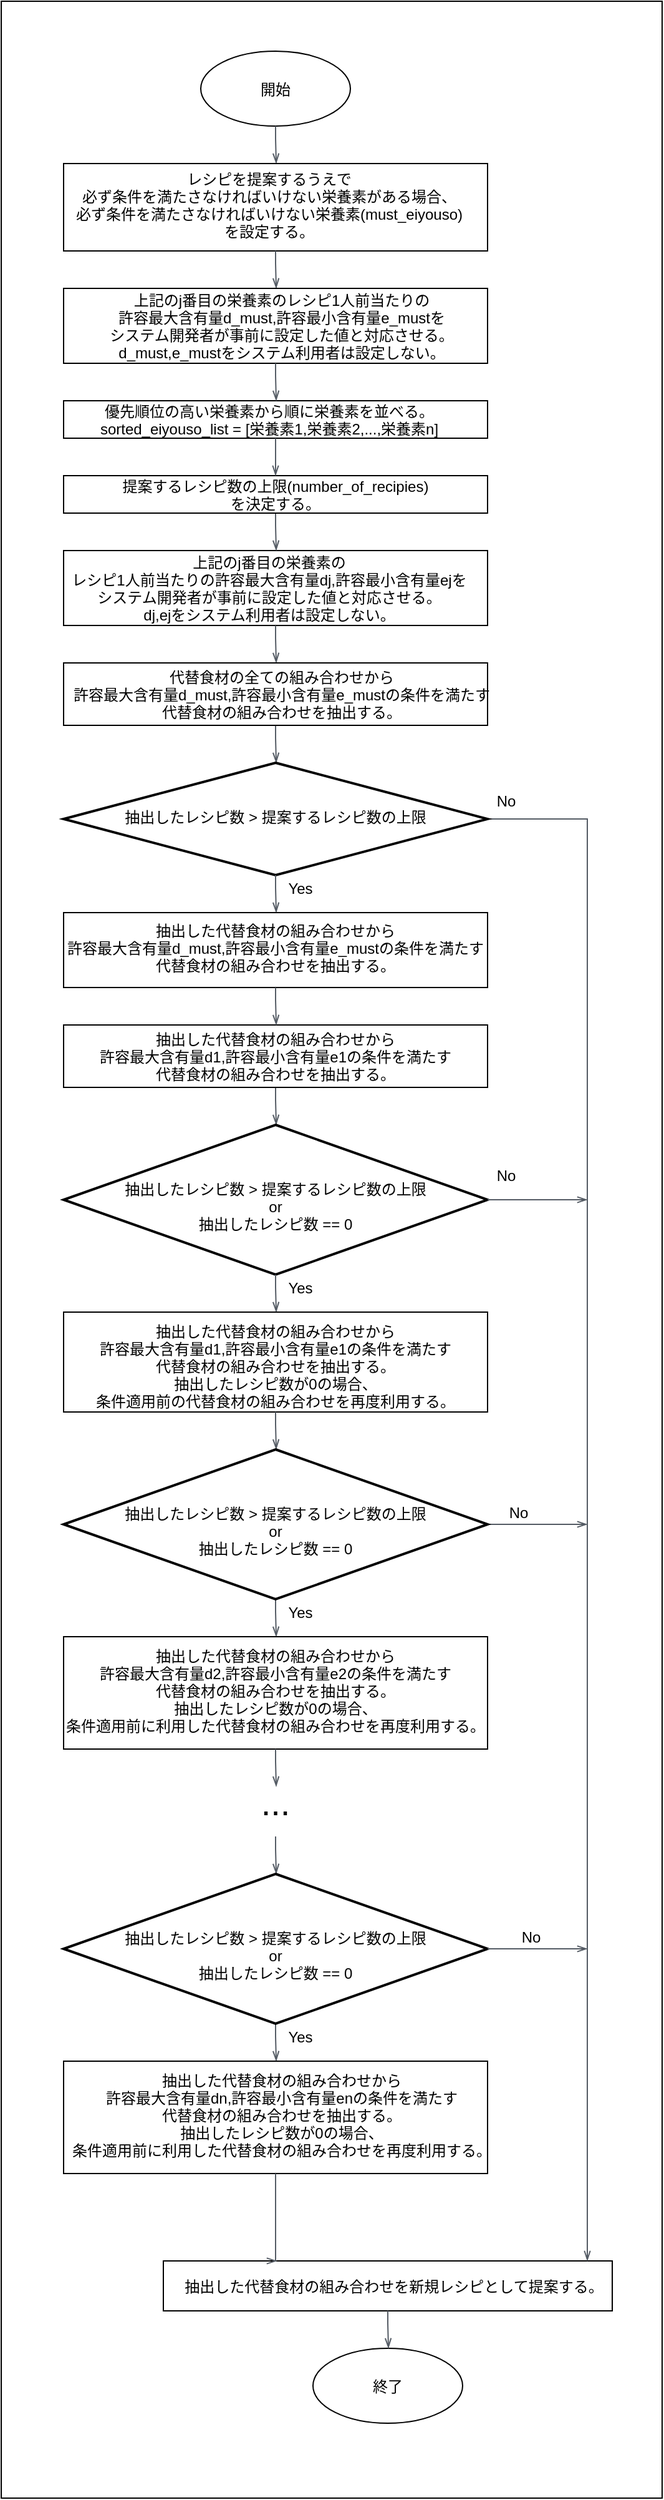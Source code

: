 <mxfile version="14.7.3" type="github">
  <diagram id="zRziVPeCVlG07U9BPZFa" name="Page-1">
    <mxGraphModel dx="868" dy="1650" grid="1" gridSize="10" guides="0" tooltips="1" connect="1" arrows="1" fold="1" page="0" pageScale="1" pageWidth="827" pageHeight="1169" math="0" shadow="0">
      <root>
        <mxCell id="0" />
        <mxCell id="1" parent="0" />
        <mxCell id="kCSx7BQUmaSw3ekZadOx-1" value="" style="rounded=0;whiteSpace=wrap;html=1;" vertex="1" parent="1">
          <mxGeometry x="50" y="-830" width="530" height="2000" as="geometry" />
        </mxCell>
        <mxCell id="hJdnB4xZ4oUYTax6oUDe-4" value="" style="strokeWidth=1;html=1;shape=mxgraph.flowchart.start_1;whiteSpace=wrap;labelBorderColor=#000000;" parent="1" vertex="1">
          <mxGeometry x="210" y="-790" width="120" height="60" as="geometry" />
        </mxCell>
        <mxCell id="hJdnB4xZ4oUYTax6oUDe-14" value="開始" style="text;align=center;verticalAlign=middle;resizable=0;points=[];autosize=1;labelBackgroundColor=#ffffff;labelBorderColor=none;" parent="1" vertex="1">
          <mxGeometry x="250" y="-770" width="40" height="20" as="geometry" />
        </mxCell>
        <mxCell id="hJdnB4xZ4oUYTax6oUDe-34" value="" style="edgeStyle=orthogonalEdgeStyle;html=1;endArrow=openThin;elbow=vertical;startArrow=none;endFill=0;strokeColor=#545B64;rounded=0;" parent="1" edge="1">
          <mxGeometry width="100" relative="1" as="geometry">
            <mxPoint x="270" y="40" as="sourcePoint" />
            <mxPoint x="270.5" y="70" as="targetPoint" />
            <Array as="points">
              <mxPoint x="270" y="50" />
              <mxPoint x="270" y="50" />
            </Array>
          </mxGeometry>
        </mxCell>
        <mxCell id="hJdnB4xZ4oUYTax6oUDe-37" value="上記のj番目の栄養素の&#xa;レシピ1人前当たりの許容最大含有量dj,許容最小含有量ejを&#xa;システム開発者が事前に設定した値と対応させる。&#xa;dj,ejをシステム利用者は設定しない。" style="text;align=center;verticalAlign=middle;resizable=0;points=[];autosize=1;" parent="1" vertex="1">
          <mxGeometry x="100" y="-390" width="330" height="60" as="geometry" />
        </mxCell>
        <mxCell id="hJdnB4xZ4oUYTax6oUDe-39" value="" style="verticalLabelPosition=bottom;verticalAlign=top;html=1;shape=mxgraph.basic.rect;fillColor2=none;strokeWidth=1;size=20;indent=5;rounded=0;labelBackgroundColor=#ffffff;sketch=0;fillColor=none;labelBorderColor=none;" parent="1" vertex="1">
          <mxGeometry x="100" y="-390" width="340" height="60" as="geometry" />
        </mxCell>
        <mxCell id="hJdnB4xZ4oUYTax6oUDe-41" value="抽出した代替食材の組み合わせから&#xa;許容最大含有量d1,許容最小含有量e1の条件を満たす&#xa;代替食材の組み合わせを抽出する。" style="text;align=center;verticalAlign=middle;resizable=0;points=[];autosize=1;" parent="1" vertex="1">
          <mxGeometry x="120" y="-10" width="300" height="50" as="geometry" />
        </mxCell>
        <mxCell id="hJdnB4xZ4oUYTax6oUDe-42" value="" style="verticalLabelPosition=bottom;verticalAlign=top;html=1;shape=mxgraph.basic.rect;fillColor2=none;strokeWidth=1;size=20;indent=5;rounded=0;labelBackgroundColor=#ffffff;sketch=0;fillColor=none;labelBorderColor=none;" parent="1" vertex="1">
          <mxGeometry x="100" y="-10" width="340" height="50" as="geometry" />
        </mxCell>
        <mxCell id="hJdnB4xZ4oUYTax6oUDe-43" value="" style="strokeWidth=2;html=1;shape=mxgraph.flowchart.decision;whiteSpace=wrap;rounded=0;labelBackgroundColor=#ffffff;sketch=0;fillColor=none;" parent="1" vertex="1">
          <mxGeometry x="100" y="70" width="340" height="120" as="geometry" />
        </mxCell>
        <mxCell id="hJdnB4xZ4oUYTax6oUDe-44" value="抽出したレシピ数 &gt; 提案するレシピ数の上限&#xa;or&#xa;抽出したレシピ数 == 0" style="text;align=center;verticalAlign=middle;resizable=0;points=[];autosize=1;" parent="1" vertex="1">
          <mxGeometry x="140" y="110" width="260" height="50" as="geometry" />
        </mxCell>
        <mxCell id="hJdnB4xZ4oUYTax6oUDe-45" value="" style="edgeStyle=orthogonalEdgeStyle;html=1;endArrow=openThin;elbow=vertical;startArrow=none;endFill=0;strokeColor=#545B64;rounded=0;" parent="1" edge="1">
          <mxGeometry width="100" relative="1" as="geometry">
            <mxPoint x="270" y="190" as="sourcePoint" />
            <mxPoint x="270.5" y="220" as="targetPoint" />
            <Array as="points">
              <mxPoint x="270" y="200" />
              <mxPoint x="270" y="200" />
            </Array>
          </mxGeometry>
        </mxCell>
        <mxCell id="hJdnB4xZ4oUYTax6oUDe-46" value="" style="verticalLabelPosition=bottom;verticalAlign=top;html=1;shape=mxgraph.basic.rect;fillColor2=none;strokeWidth=1;size=20;indent=5;rounded=0;labelBackgroundColor=#ffffff;sketch=0;fillColor=none;labelBorderColor=none;" parent="1" vertex="1">
          <mxGeometry x="100" y="220" width="340" height="80" as="geometry" />
        </mxCell>
        <mxCell id="hJdnB4xZ4oUYTax6oUDe-48" value="抽出した代替食材の組み合わせから&#xa;許容最大含有量d1,許容最小含有量e1の条件を満たす&#xa;代替食材の組み合わせを抽出する。&#xa;抽出したレシピ数が0の場合、&#xa;条件適用前の代替食材の組み合わせを再度利用する。&#xa;" style="text;align=center;verticalAlign=middle;resizable=0;points=[];autosize=1;" parent="1" vertex="1">
          <mxGeometry x="120" y="230" width="300" height="80" as="geometry" />
        </mxCell>
        <mxCell id="hJdnB4xZ4oUYTax6oUDe-49" value="" style="edgeStyle=orthogonalEdgeStyle;html=1;endArrow=openThin;elbow=vertical;startArrow=none;endFill=0;strokeColor=#545B64;rounded=0;" parent="1" edge="1">
          <mxGeometry width="100" relative="1" as="geometry">
            <mxPoint x="270" y="300" as="sourcePoint" />
            <mxPoint x="270.5" y="330" as="targetPoint" />
            <Array as="points">
              <mxPoint x="270" y="310" />
              <mxPoint x="270" y="310" />
            </Array>
          </mxGeometry>
        </mxCell>
        <mxCell id="hJdnB4xZ4oUYTax6oUDe-53" value="..." style="text;align=center;verticalAlign=middle;resizable=0;points=[];autosize=1;fontSize=28;" parent="1" vertex="1">
          <mxGeometry x="250" y="590" width="40" height="40" as="geometry" />
        </mxCell>
        <mxCell id="hJdnB4xZ4oUYTax6oUDe-56" value="" style="edgeStyle=orthogonalEdgeStyle;html=1;endArrow=openThin;elbow=vertical;startArrow=none;endFill=0;strokeColor=#545B64;rounded=0;" parent="1" edge="1">
          <mxGeometry width="100" relative="1" as="geometry">
            <mxPoint x="270" y="450" as="sourcePoint" />
            <mxPoint x="270.5" y="480" as="targetPoint" />
            <Array as="points">
              <mxPoint x="270" y="460" />
              <mxPoint x="270" y="460" />
            </Array>
          </mxGeometry>
        </mxCell>
        <mxCell id="hJdnB4xZ4oUYTax6oUDe-60" value="" style="edgeStyle=orthogonalEdgeStyle;html=1;endArrow=openThin;elbow=vertical;startArrow=none;endFill=0;strokeColor=#545B64;rounded=0;" parent="1" edge="1">
          <mxGeometry width="100" relative="1" as="geometry">
            <mxPoint x="270" y="640" as="sourcePoint" />
            <mxPoint x="270.5" y="670" as="targetPoint" />
            <Array as="points">
              <mxPoint x="270" y="650" />
              <mxPoint x="270" y="650" />
            </Array>
          </mxGeometry>
        </mxCell>
        <mxCell id="hJdnB4xZ4oUYTax6oUDe-68" value="" style="edgeStyle=orthogonalEdgeStyle;html=1;endArrow=openThin;elbow=vertical;startArrow=none;endFill=0;strokeColor=#545B64;rounded=0;" parent="1" edge="1">
          <mxGeometry width="100" relative="1" as="geometry">
            <mxPoint x="270" y="790" as="sourcePoint" />
            <mxPoint x="270.5" y="820" as="targetPoint" />
            <Array as="points">
              <mxPoint x="270" y="800" />
              <mxPoint x="270" y="800" />
            </Array>
          </mxGeometry>
        </mxCell>
        <mxCell id="hJdnB4xZ4oUYTax6oUDe-75" value="" style="verticalLabelPosition=bottom;verticalAlign=top;html=1;shape=mxgraph.basic.rect;fillColor2=none;strokeWidth=1;size=20;indent=5;rounded=0;labelBackgroundColor=#ffffff;sketch=0;fillColor=none;labelBorderColor=none;" parent="1" vertex="1">
          <mxGeometry x="180" y="980" width="360" height="40" as="geometry" />
        </mxCell>
        <mxCell id="hJdnB4xZ4oUYTax6oUDe-88" value="" style="edgeStyle=orthogonalEdgeStyle;html=1;endArrow=openThin;elbow=vertical;startArrow=none;endFill=0;strokeColor=#545B64;rounded=0;" parent="1" edge="1">
          <mxGeometry width="100" relative="1" as="geometry">
            <mxPoint x="440" y="390" as="sourcePoint" />
            <mxPoint x="520" y="390" as="targetPoint" />
            <Array as="points">
              <mxPoint x="440" y="390" />
              <mxPoint x="440" y="390" />
            </Array>
          </mxGeometry>
        </mxCell>
        <mxCell id="hJdnB4xZ4oUYTax6oUDe-98" value="No" style="text;align=center;verticalAlign=middle;resizable=0;points=[];autosize=1;fontSize=12;" parent="1" vertex="1">
          <mxGeometry x="460" y="710" width="30" height="20" as="geometry" />
        </mxCell>
        <mxCell id="hJdnB4xZ4oUYTax6oUDe-99" value="No" style="text;align=center;verticalAlign=middle;resizable=0;points=[];autosize=1;fontSize=12;" parent="1" vertex="1">
          <mxGeometry x="450" y="370" width="30" height="20" as="geometry" />
        </mxCell>
        <mxCell id="hJdnB4xZ4oUYTax6oUDe-102" value="Yes" style="text;align=center;verticalAlign=middle;resizable=0;points=[];autosize=1;fontSize=12;" parent="1" vertex="1">
          <mxGeometry x="270" y="790" width="40" height="20" as="geometry" />
        </mxCell>
        <mxCell id="hJdnB4xZ4oUYTax6oUDe-103" value="Yes" style="text;align=center;verticalAlign=middle;resizable=0;points=[];autosize=1;fontSize=12;" parent="1" vertex="1">
          <mxGeometry x="270" y="190" width="40" height="20" as="geometry" />
        </mxCell>
        <mxCell id="hJdnB4xZ4oUYTax6oUDe-134" value="" style="edgeStyle=orthogonalEdgeStyle;html=1;endArrow=openThin;elbow=vertical;startArrow=none;endFill=0;strokeColor=#545B64;rounded=0;exitX=1;exitY=0.5;exitDx=0;exitDy=0;exitPerimeter=0;" parent="1" edge="1" source="kCSx7BQUmaSw3ekZadOx-31">
          <mxGeometry width="100" relative="1" as="geometry">
            <mxPoint x="520" y="130" as="sourcePoint" />
            <mxPoint x="520" y="980" as="targetPoint" />
            <Array as="points">
              <mxPoint x="520" y="-175" />
            </Array>
          </mxGeometry>
        </mxCell>
        <mxCell id="hJdnB4xZ4oUYTax6oUDe-135" value="" style="strokeWidth=1;html=1;shape=mxgraph.flowchart.start_1;whiteSpace=wrap;labelBorderColor=#000000;" parent="1" vertex="1">
          <mxGeometry x="300" y="1050" width="120" height="60" as="geometry" />
        </mxCell>
        <mxCell id="hJdnB4xZ4oUYTax6oUDe-136" value="終了" style="text;align=center;verticalAlign=middle;resizable=0;points=[];autosize=1;fontSize=12;" parent="1" vertex="1">
          <mxGeometry x="340" y="1070" width="40" height="20" as="geometry" />
        </mxCell>
        <mxCell id="hJdnB4xZ4oUYTax6oUDe-140" value="Yes" style="text;align=center;verticalAlign=middle;resizable=0;points=[];autosize=1;fontSize=12;" parent="1" vertex="1">
          <mxGeometry x="270" y="450" width="40" height="20" as="geometry" />
        </mxCell>
        <mxCell id="hJdnB4xZ4oUYTax6oUDe-141" value="No" style="text;align=center;verticalAlign=middle;resizable=0;points=[];autosize=1;fontSize=12;" parent="1" vertex="1">
          <mxGeometry x="440" y="-200" width="30" height="20" as="geometry" />
        </mxCell>
        <mxCell id="EWWK25YCGGDl8XbODBrF-1" value="" style="edgeStyle=orthogonalEdgeStyle;html=1;endArrow=openThin;elbow=vertical;startArrow=none;endFill=0;strokeColor=#545B64;rounded=0;" parent="1" edge="1">
          <mxGeometry width="100" relative="1" as="geometry">
            <mxPoint x="270" y="-420" as="sourcePoint" />
            <mxPoint x="270.5" y="-390" as="targetPoint" />
            <Array as="points">
              <mxPoint x="270.5" y="-410" />
              <mxPoint x="270.5" y="-410" />
            </Array>
          </mxGeometry>
        </mxCell>
        <mxCell id="EWWK25YCGGDl8XbODBrF-3" value="" style="verticalLabelPosition=bottom;verticalAlign=top;html=1;shape=mxgraph.basic.rect;fillColor2=none;strokeWidth=1;size=20;indent=5;rounded=0;labelBackgroundColor=#ffffff;sketch=0;fillColor=none;labelBorderColor=none;" parent="1" vertex="1">
          <mxGeometry x="100" y="-510" width="340" height="30" as="geometry" />
        </mxCell>
        <mxCell id="EWWK25YCGGDl8XbODBrF-4" value="優先順位の高い栄養素から順に栄養素を並べる。&#xa;sorted_eiyouso_list = [栄養素1,栄養素2,...,栄養素n]" style="text;align=center;verticalAlign=middle;resizable=0;points=[];autosize=1;strokeColor=none;" parent="1" vertex="1">
          <mxGeometry x="120" y="-510" width="290" height="30" as="geometry" />
        </mxCell>
        <mxCell id="EWWK25YCGGDl8XbODBrF-6" value="提案するレシピ数の上限(number_of_recipies)&#xa;を決定する。" style="text;align=center;verticalAlign=middle;resizable=0;points=[];autosize=1;strokeColor=none;" parent="1" vertex="1">
          <mxGeometry x="140" y="-450" width="260" height="30" as="geometry" />
        </mxCell>
        <mxCell id="EWWK25YCGGDl8XbODBrF-11" value="" style="edgeStyle=orthogonalEdgeStyle;html=1;endArrow=openThin;elbow=vertical;startArrow=none;endFill=0;strokeColor=#545B64;rounded=0;" parent="1" edge="1">
          <mxGeometry width="100" relative="1" as="geometry">
            <mxPoint x="270" y="-330" as="sourcePoint" />
            <mxPoint x="270.5" y="-300" as="targetPoint" />
            <Array as="points">
              <mxPoint x="270.5" y="-320" />
              <mxPoint x="270.5" y="-320" />
            </Array>
          </mxGeometry>
        </mxCell>
        <mxCell id="EWWK25YCGGDl8XbODBrF-14" value="" style="verticalLabelPosition=bottom;verticalAlign=top;html=1;shape=mxgraph.basic.rect;fillColor2=none;strokeWidth=1;size=20;indent=5;rounded=0;labelBackgroundColor=#ffffff;sketch=0;fillColor=none;labelBorderColor=none;" parent="1" vertex="1">
          <mxGeometry x="100" y="-450" width="340" height="30" as="geometry" />
        </mxCell>
        <mxCell id="EWWK25YCGGDl8XbODBrF-15" value="" style="edgeStyle=orthogonalEdgeStyle;html=1;endArrow=openThin;elbow=vertical;startArrow=none;endFill=0;strokeColor=#545B64;rounded=0;" parent="1" edge="1">
          <mxGeometry width="100" relative="1" as="geometry">
            <mxPoint x="270" y="-480" as="sourcePoint" />
            <mxPoint x="270" y="-450" as="targetPoint" />
            <Array as="points">
              <mxPoint x="270.5" y="-470" />
              <mxPoint x="270.5" y="-470" />
            </Array>
          </mxGeometry>
        </mxCell>
        <mxCell id="01D-o3mro5K63EcvY-T5-3" value="" style="edgeStyle=orthogonalEdgeStyle;html=1;endArrow=openThin;elbow=vertical;startArrow=none;endFill=0;strokeColor=#545B64;rounded=0;" parent="1" edge="1">
          <mxGeometry width="100" relative="1" as="geometry">
            <mxPoint x="270" y="-250" as="sourcePoint" />
            <mxPoint x="270.5" y="-220" as="targetPoint" />
            <Array as="points">
              <mxPoint x="270" y="-240" />
              <mxPoint x="270" y="-240" />
            </Array>
          </mxGeometry>
        </mxCell>
        <mxCell id="kCSx7BQUmaSw3ekZadOx-2" value="" style="strokeWidth=2;html=1;shape=mxgraph.flowchart.decision;whiteSpace=wrap;rounded=0;labelBackgroundColor=#ffffff;sketch=0;fillColor=none;" vertex="1" parent="1">
          <mxGeometry x="100" y="330" width="340" height="120" as="geometry" />
        </mxCell>
        <mxCell id="kCSx7BQUmaSw3ekZadOx-3" value="抽出したレシピ数 &gt; 提案するレシピ数の上限&#xa;or&#xa;抽出したレシピ数 == 0" style="text;align=center;verticalAlign=middle;resizable=0;points=[];autosize=1;" vertex="1" parent="1">
          <mxGeometry x="140" y="370" width="260" height="50" as="geometry" />
        </mxCell>
        <mxCell id="kCSx7BQUmaSw3ekZadOx-4" value="抽出した代替食材の組み合わせから&#xa;許容最大含有量d2,許容最小含有量e2の条件を満たす&#xa;代替食材の組み合わせを抽出する。&#xa;抽出したレシピ数が0の場合、&#xa;条件適用前に利用した代替食材の組み合わせを再度利用する。&#xa;" style="text;align=center;verticalAlign=middle;resizable=0;points=[];autosize=1;" vertex="1" parent="1">
          <mxGeometry x="95" y="490" width="350" height="80" as="geometry" />
        </mxCell>
        <mxCell id="kCSx7BQUmaSw3ekZadOx-6" value="" style="verticalLabelPosition=bottom;verticalAlign=top;html=1;shape=mxgraph.basic.rect;fillColor2=none;strokeWidth=1;size=20;indent=5;rounded=0;labelBackgroundColor=#ffffff;sketch=0;fillColor=none;labelBorderColor=none;" vertex="1" parent="1">
          <mxGeometry x="100" y="480" width="340" height="90" as="geometry" />
        </mxCell>
        <mxCell id="kCSx7BQUmaSw3ekZadOx-7" value="" style="edgeStyle=orthogonalEdgeStyle;html=1;endArrow=openThin;elbow=vertical;startArrow=none;endFill=0;strokeColor=#545B64;rounded=0;" edge="1" parent="1">
          <mxGeometry width="100" relative="1" as="geometry">
            <mxPoint x="270" y="570" as="sourcePoint" />
            <mxPoint x="270.5" y="600" as="targetPoint" />
            <Array as="points">
              <mxPoint x="270" y="580" />
              <mxPoint x="270" y="580" />
            </Array>
          </mxGeometry>
        </mxCell>
        <mxCell id="kCSx7BQUmaSw3ekZadOx-9" value="" style="strokeWidth=2;html=1;shape=mxgraph.flowchart.decision;whiteSpace=wrap;rounded=0;labelBackgroundColor=#ffffff;sketch=0;fillColor=none;" vertex="1" parent="1">
          <mxGeometry x="100" y="670" width="340" height="120" as="geometry" />
        </mxCell>
        <mxCell id="kCSx7BQUmaSw3ekZadOx-10" value="" style="edgeStyle=orthogonalEdgeStyle;html=1;endArrow=openThin;elbow=vertical;startArrow=none;endFill=0;strokeColor=#545B64;rounded=0;" edge="1" parent="1">
          <mxGeometry width="100" relative="1" as="geometry">
            <mxPoint x="440" y="730" as="sourcePoint" />
            <mxPoint x="520" y="730" as="targetPoint" />
            <Array as="points">
              <mxPoint x="440" y="730" />
              <mxPoint x="440" y="730" />
            </Array>
          </mxGeometry>
        </mxCell>
        <mxCell id="kCSx7BQUmaSw3ekZadOx-11" value="抽出したレシピ数 &gt; 提案するレシピ数の上限&#xa;or&#xa;抽出したレシピ数 == 0" style="text;align=center;verticalAlign=middle;resizable=0;points=[];autosize=1;" vertex="1" parent="1">
          <mxGeometry x="140" y="710" width="260" height="50" as="geometry" />
        </mxCell>
        <mxCell id="kCSx7BQUmaSw3ekZadOx-12" value="" style="verticalLabelPosition=bottom;verticalAlign=top;html=1;shape=mxgraph.basic.rect;fillColor2=none;strokeWidth=1;size=20;indent=5;rounded=0;labelBackgroundColor=#ffffff;sketch=0;fillColor=none;labelBorderColor=none;" vertex="1" parent="1">
          <mxGeometry x="100" y="820" width="340" height="90" as="geometry" />
        </mxCell>
        <mxCell id="kCSx7BQUmaSw3ekZadOx-13" value="抽出した代替食材の組み合わせから&#xa;許容最大含有量dn,許容最小含有量enの条件を満たす&#xa;代替食材の組み合わせを抽出する。&#xa;抽出したレシピ数が0の場合、&#xa;条件適用前に利用した代替食材の組み合わせを再度利用する。&#xa;" style="text;align=center;verticalAlign=middle;resizable=0;points=[];autosize=1;" vertex="1" parent="1">
          <mxGeometry x="100" y="830" width="350" height="80" as="geometry" />
        </mxCell>
        <mxCell id="kCSx7BQUmaSw3ekZadOx-14" value="抽出した代替食材の組み合わせを新規レシピとして提案する。" style="text;align=center;verticalAlign=middle;resizable=0;points=[];autosize=1;strokeColor=none;" vertex="1" parent="1">
          <mxGeometry x="190" y="990" width="350" height="20" as="geometry" />
        </mxCell>
        <mxCell id="kCSx7BQUmaSw3ekZadOx-15" value="" style="edgeStyle=orthogonalEdgeStyle;html=1;endArrow=openThin;elbow=vertical;startArrow=none;endFill=0;strokeColor=#545B64;rounded=0;" edge="1" parent="1">
          <mxGeometry width="100" relative="1" as="geometry">
            <mxPoint x="270" y="910" as="sourcePoint" />
            <mxPoint x="271" y="980" as="targetPoint" />
            <Array as="points">
              <mxPoint x="270" y="920" />
              <mxPoint x="270" y="920" />
            </Array>
          </mxGeometry>
        </mxCell>
        <mxCell id="kCSx7BQUmaSw3ekZadOx-17" value="" style="edgeStyle=orthogonalEdgeStyle;html=1;endArrow=openThin;elbow=vertical;startArrow=none;endFill=0;strokeColor=#545B64;rounded=0;" edge="1" parent="1">
          <mxGeometry width="100" relative="1" as="geometry">
            <mxPoint x="360" y="1020" as="sourcePoint" />
            <mxPoint x="360.5" y="1050" as="targetPoint" />
            <Array as="points">
              <mxPoint x="360" y="1030" />
              <mxPoint x="360" y="1030" />
            </Array>
          </mxGeometry>
        </mxCell>
        <mxCell id="kCSx7BQUmaSw3ekZadOx-20" value="" style="edgeStyle=orthogonalEdgeStyle;html=1;endArrow=openThin;elbow=vertical;startArrow=none;endFill=0;strokeColor=#545B64;rounded=0;" edge="1" parent="1">
          <mxGeometry width="100" relative="1" as="geometry">
            <mxPoint x="270" y="-730" as="sourcePoint" />
            <mxPoint x="270.5" y="-700" as="targetPoint" />
            <Array as="points">
              <mxPoint x="270.5" y="-720" />
              <mxPoint x="270.5" y="-720" />
            </Array>
          </mxGeometry>
        </mxCell>
        <mxCell id="kCSx7BQUmaSw3ekZadOx-21" value="レシピを提案するうえで&#xa;必ず条件を満たさなければいけない栄養素がある場合、&#xa;必ず条件を満たさなければいけない栄養素(must_eiyouso)&#xa;を設定する。&#xa;" style="text;align=center;verticalAlign=middle;resizable=0;points=[];autosize=1;strokeColor=none;" vertex="1" parent="1">
          <mxGeometry x="100" y="-690" width="330" height="60" as="geometry" />
        </mxCell>
        <mxCell id="kCSx7BQUmaSw3ekZadOx-22" value="" style="verticalLabelPosition=bottom;verticalAlign=top;html=1;shape=mxgraph.basic.rect;fillColor2=none;strokeWidth=1;size=20;indent=5;rounded=0;labelBackgroundColor=#ffffff;sketch=0;fillColor=none;labelBorderColor=none;" vertex="1" parent="1">
          <mxGeometry x="100" y="-700" width="340" height="70" as="geometry" />
        </mxCell>
        <mxCell id="kCSx7BQUmaSw3ekZadOx-23" value="" style="edgeStyle=orthogonalEdgeStyle;html=1;endArrow=openThin;elbow=vertical;startArrow=none;endFill=0;strokeColor=#545B64;rounded=0;" edge="1" parent="1">
          <mxGeometry width="100" relative="1" as="geometry">
            <mxPoint x="270" y="-630" as="sourcePoint" />
            <mxPoint x="270.5" y="-600" as="targetPoint" />
            <Array as="points">
              <mxPoint x="270.5" y="-620" />
              <mxPoint x="270.5" y="-620" />
            </Array>
          </mxGeometry>
        </mxCell>
        <mxCell id="kCSx7BQUmaSw3ekZadOx-25" value="" style="verticalLabelPosition=bottom;verticalAlign=top;html=1;shape=mxgraph.basic.rect;fillColor2=none;strokeWidth=1;size=20;indent=5;rounded=0;labelBackgroundColor=#ffffff;sketch=0;fillColor=none;labelBorderColor=none;" vertex="1" parent="1">
          <mxGeometry x="100" y="-600" width="340" height="60" as="geometry" />
        </mxCell>
        <mxCell id="kCSx7BQUmaSw3ekZadOx-26" value="上記のj番目の栄養素のレシピ1人前当たりの&#xa;許容最大含有量d_must,許容最小含有量e_mustを&#xa;システム開発者が事前に設定した値と対応させる。&#xa;d_must,e_mustをシステム利用者は設定しない。" style="text;align=center;verticalAlign=middle;resizable=0;points=[];autosize=1;" vertex="1" parent="1">
          <mxGeometry x="130" y="-600" width="290" height="60" as="geometry" />
        </mxCell>
        <mxCell id="kCSx7BQUmaSw3ekZadOx-27" value="" style="verticalLabelPosition=bottom;verticalAlign=top;html=1;shape=mxgraph.basic.rect;fillColor2=none;strokeWidth=1;size=20;indent=5;rounded=0;labelBackgroundColor=#ffffff;sketch=0;fillColor=none;labelBorderColor=none;" vertex="1" parent="1">
          <mxGeometry x="100" y="-300" width="340" height="50" as="geometry" />
        </mxCell>
        <mxCell id="kCSx7BQUmaSw3ekZadOx-28" value="代替食材の全ての組み合わせから&#xa;許容最大含有量d_must,許容最小含有量e_mustの条件を満たす&#xa;代替食材の組み合わせを抽出する。" style="text;align=center;verticalAlign=middle;resizable=0;points=[];autosize=1;" vertex="1" parent="1">
          <mxGeometry x="100" y="-300" width="350" height="50" as="geometry" />
        </mxCell>
        <mxCell id="kCSx7BQUmaSw3ekZadOx-29" value="" style="edgeStyle=orthogonalEdgeStyle;html=1;endArrow=openThin;elbow=vertical;startArrow=none;endFill=0;strokeColor=#545B64;rounded=0;" edge="1" parent="1">
          <mxGeometry width="100" relative="1" as="geometry">
            <mxPoint x="270" y="-540" as="sourcePoint" />
            <mxPoint x="270.5" y="-510" as="targetPoint" />
            <Array as="points">
              <mxPoint x="270.5" y="-530" />
              <mxPoint x="270.5" y="-530" />
            </Array>
          </mxGeometry>
        </mxCell>
        <mxCell id="kCSx7BQUmaSw3ekZadOx-31" value="" style="strokeWidth=2;html=1;shape=mxgraph.flowchart.decision;whiteSpace=wrap;rounded=0;labelBackgroundColor=#ffffff;sketch=0;fillColor=none;" vertex="1" parent="1">
          <mxGeometry x="100" y="-220" width="340" height="90" as="geometry" />
        </mxCell>
        <mxCell id="kCSx7BQUmaSw3ekZadOx-32" value="抽出したレシピ数 &gt; 提案するレシピ数の上限&#xa;" style="text;align=center;verticalAlign=middle;resizable=0;points=[];autosize=1;" vertex="1" parent="1">
          <mxGeometry x="140" y="-180" width="260" height="20" as="geometry" />
        </mxCell>
        <mxCell id="kCSx7BQUmaSw3ekZadOx-33" value="Yes" style="text;align=center;verticalAlign=middle;resizable=0;points=[];autosize=1;fontSize=12;" vertex="1" parent="1">
          <mxGeometry x="270" y="-130" width="40" height="20" as="geometry" />
        </mxCell>
        <mxCell id="kCSx7BQUmaSw3ekZadOx-34" value="" style="edgeStyle=orthogonalEdgeStyle;html=1;endArrow=openThin;elbow=vertical;startArrow=none;endFill=0;strokeColor=#545B64;rounded=0;" edge="1" parent="1">
          <mxGeometry width="100" relative="1" as="geometry">
            <mxPoint x="270" y="-130" as="sourcePoint" />
            <mxPoint x="270.5" y="-100" as="targetPoint" />
            <Array as="points">
              <mxPoint x="270" y="-120" />
              <mxPoint x="270" y="-120" />
            </Array>
          </mxGeometry>
        </mxCell>
        <mxCell id="kCSx7BQUmaSw3ekZadOx-35" value="抽出した代替食材の組み合わせから&#xa;許容最大含有量d_must,許容最小含有量e_mustの条件を満たす&#xa;代替食材の組み合わせを抽出する。&#xa;" style="text;align=center;verticalAlign=middle;resizable=0;points=[];autosize=1;" vertex="1" parent="1">
          <mxGeometry x="95" y="-90" width="350" height="50" as="geometry" />
        </mxCell>
        <mxCell id="kCSx7BQUmaSw3ekZadOx-36" value="" style="verticalLabelPosition=bottom;verticalAlign=top;html=1;shape=mxgraph.basic.rect;fillColor2=none;strokeWidth=1;size=20;indent=5;rounded=0;labelBackgroundColor=#ffffff;sketch=0;fillColor=none;labelBorderColor=none;" vertex="1" parent="1">
          <mxGeometry x="100" y="-100" width="340" height="60" as="geometry" />
        </mxCell>
        <mxCell id="kCSx7BQUmaSw3ekZadOx-37" value="" style="edgeStyle=orthogonalEdgeStyle;html=1;endArrow=openThin;elbow=vertical;startArrow=none;endFill=0;strokeColor=#545B64;rounded=0;" edge="1" parent="1">
          <mxGeometry width="100" relative="1" as="geometry">
            <mxPoint x="270" y="-40" as="sourcePoint" />
            <mxPoint x="270.5" y="-10" as="targetPoint" />
            <Array as="points">
              <mxPoint x="270" y="-30" />
              <mxPoint x="270" y="-30" />
            </Array>
          </mxGeometry>
        </mxCell>
        <mxCell id="kCSx7BQUmaSw3ekZadOx-38" value="No" style="text;align=center;verticalAlign=middle;resizable=0;points=[];autosize=1;fontSize=12;" vertex="1" parent="1">
          <mxGeometry x="440" y="100" width="30" height="20" as="geometry" />
        </mxCell>
        <mxCell id="kCSx7BQUmaSw3ekZadOx-39" value="" style="edgeStyle=orthogonalEdgeStyle;html=1;endArrow=openThin;elbow=vertical;startArrow=none;endFill=0;strokeColor=#545B64;rounded=0;" edge="1" parent="1">
          <mxGeometry width="100" relative="1" as="geometry">
            <mxPoint x="440" y="130" as="sourcePoint" />
            <mxPoint x="520" y="130" as="targetPoint" />
            <Array as="points">
              <mxPoint x="440" y="130" />
              <mxPoint x="440" y="130" />
            </Array>
          </mxGeometry>
        </mxCell>
      </root>
    </mxGraphModel>
  </diagram>
</mxfile>
